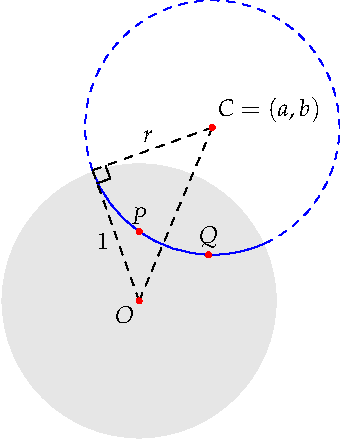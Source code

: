 settings.tex="pdflatex";

texpreamble("\usepackage{amsmath}
\usepackage{amsthm,amssymb}
\usepackage{mathpazo}
\usepackage[svgnames]{xcolor}
");
import graph;

size(170,0);

path c=unitcircle;

draw(unitcircle);
pair P=(0,1/2);
pair Q=(1/2,1/3);

real a=19/36;
real b=5/4;
real r=sqrt(a^2+b^2-1);
pair C=(a,b);
pair O=(0,0);

path h=shift(C)*scale(r)*unitcircle;
filldraw(c,0.2grey+0.8white,white);

pair[] SS=intersectionpoints(c,h);

draw(arc(C,SS[1],SS[0]),blue);
draw(arc(C,SS[0],SS[1]),blue+dashed);


//draw(h,dotted+blue);

draw("$1$",SS[1]--(0,0),dashed);
draw("$r$",(a,b)--SS[1],dashed);
draw((a,b)--(0,0),dashed);
draw(SS[1]-0.1unit(SS[1])--SS[1]-0.1unit(SS[1])+0.1unit((a,b)-SS[1])--SS[1]+0.1unit((a,b)-SS[1]));

dot(Label("$O$",black),(0,0),SW,red);
dot(Label("$P$",black),P,N,red);
dot(Label("$Q$",black),Q,N,red);
dot(Label("$C=(a,b)$",black),(a,b),NE,red);



